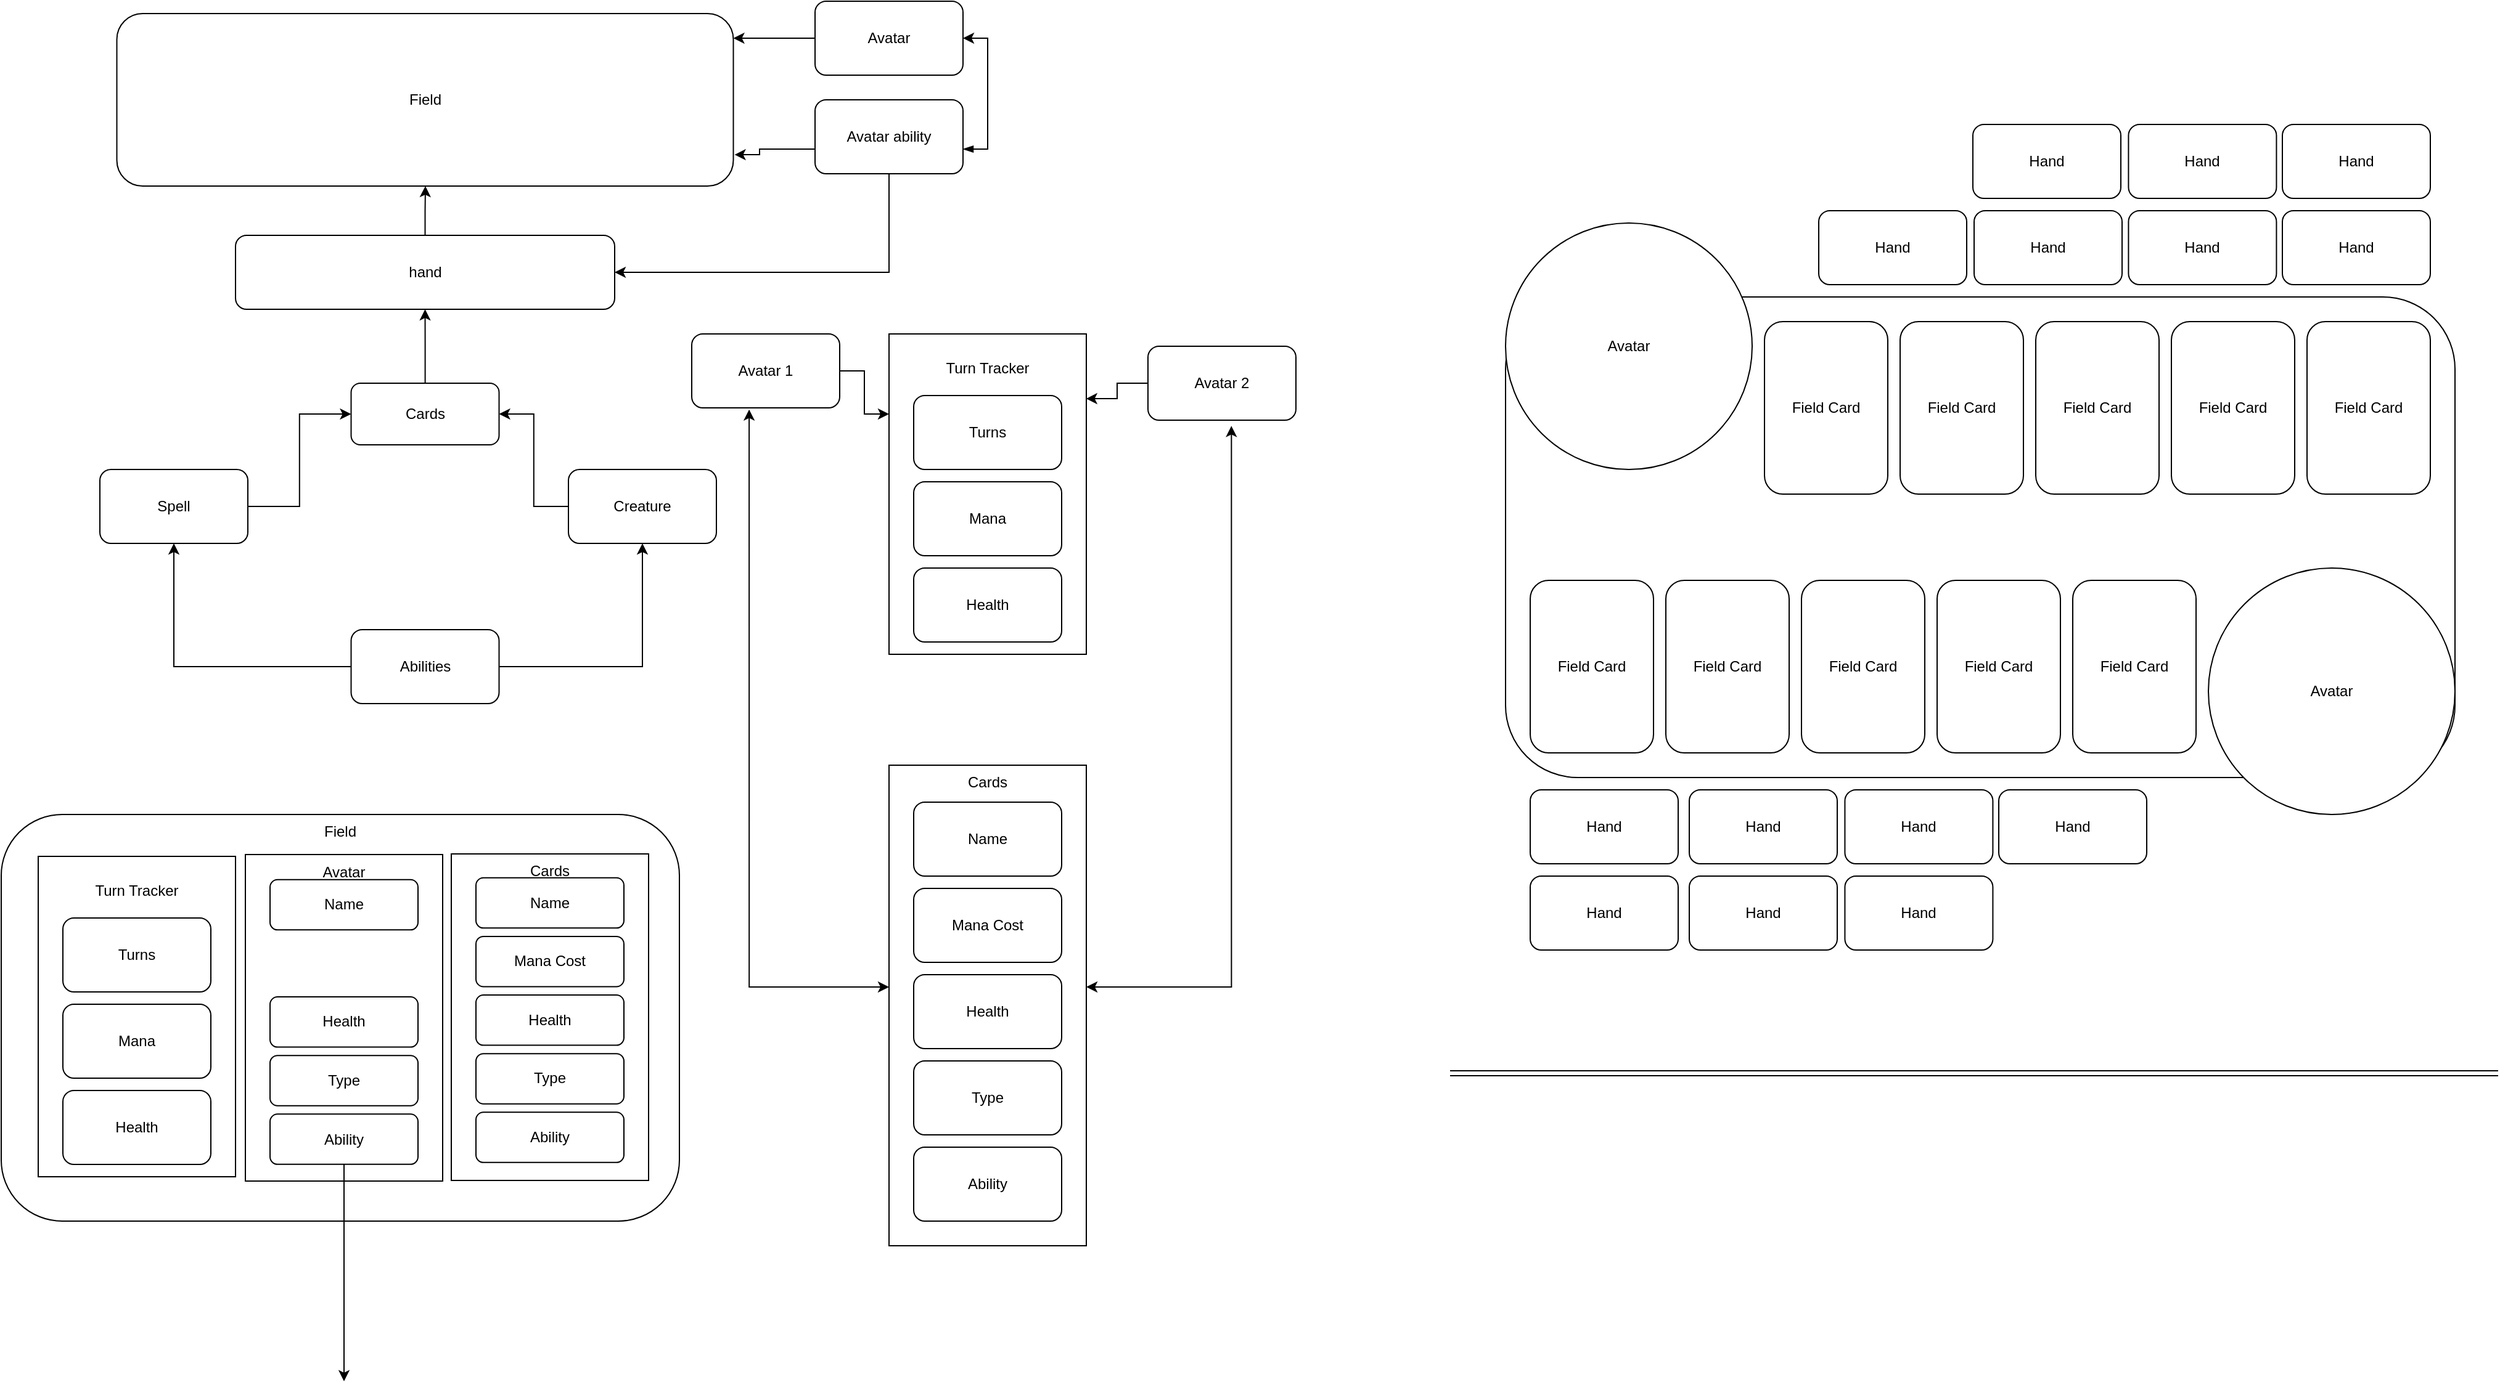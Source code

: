 <mxfile version="21.7.5" type="github">
  <diagram name="Page-1" id="iTtlwP_4X3J7MS5wPbKe">
    <mxGraphModel dx="2771" dy="866" grid="1" gridSize="10" guides="1" tooltips="1" connect="1" arrows="1" fold="1" page="1" pageScale="1" pageWidth="1100" pageHeight="850" math="0" shadow="0">
      <root>
        <mxCell id="0" />
        <mxCell id="1" parent="0" />
        <mxCell id="sZXfLMIMeWAwJoiX7Hip-1" value="Hand" style="rounded=1;whiteSpace=wrap;html=1;" parent="1" vertex="1">
          <mxGeometry x="399" y="370" width="120" height="60" as="geometry" />
        </mxCell>
        <mxCell id="sZXfLMIMeWAwJoiX7Hip-2" value="Hand" style="rounded=1;whiteSpace=wrap;html=1;" parent="1" vertex="1">
          <mxGeometry x="524" y="300" width="120" height="60" as="geometry" />
        </mxCell>
        <mxCell id="sZXfLMIMeWAwJoiX7Hip-3" value="" style="rounded=1;whiteSpace=wrap;html=1;" parent="1" vertex="1">
          <mxGeometry x="145" y="440" width="770" height="390" as="geometry" />
        </mxCell>
        <mxCell id="2heQZ_U1DwWw_88zhL2t-1" value="Avatar" style="ellipse;whiteSpace=wrap;html=1;aspect=fixed;" parent="1" vertex="1">
          <mxGeometry x="145" y="380" width="200" height="200" as="geometry" />
        </mxCell>
        <mxCell id="2heQZ_U1DwWw_88zhL2t-2" value="Hand" style="rounded=1;whiteSpace=wrap;html=1;" parent="1" vertex="1">
          <mxGeometry x="775" y="300" width="120" height="60" as="geometry" />
        </mxCell>
        <mxCell id="2heQZ_U1DwWw_88zhL2t-3" value="Hand" style="rounded=1;whiteSpace=wrap;html=1;" parent="1" vertex="1">
          <mxGeometry x="650.21" y="300" width="120" height="60" as="geometry" />
        </mxCell>
        <mxCell id="2heQZ_U1DwWw_88zhL2t-4" value="Hand" style="rounded=1;whiteSpace=wrap;html=1;" parent="1" vertex="1">
          <mxGeometry x="775" y="370" width="120" height="60" as="geometry" />
        </mxCell>
        <mxCell id="2heQZ_U1DwWw_88zhL2t-5" value="Avatar" style="ellipse;whiteSpace=wrap;html=1;aspect=fixed;" parent="1" vertex="1">
          <mxGeometry x="715" y="660" width="200" height="200" as="geometry" />
        </mxCell>
        <mxCell id="2heQZ_U1DwWw_88zhL2t-7" value="Hand" style="rounded=1;whiteSpace=wrap;html=1;" parent="1" vertex="1">
          <mxGeometry x="294" y="840" width="120" height="60" as="geometry" />
        </mxCell>
        <mxCell id="2heQZ_U1DwWw_88zhL2t-8" value="Hand" style="rounded=1;whiteSpace=wrap;html=1;" parent="1" vertex="1">
          <mxGeometry x="545" y="840" width="120" height="60" as="geometry" />
        </mxCell>
        <mxCell id="2heQZ_U1DwWw_88zhL2t-9" value="Hand" style="rounded=1;whiteSpace=wrap;html=1;" parent="1" vertex="1">
          <mxGeometry x="420.21" y="840" width="120" height="60" as="geometry" />
        </mxCell>
        <mxCell id="2heQZ_U1DwWw_88zhL2t-10" value="Hand" style="rounded=1;whiteSpace=wrap;html=1;" parent="1" vertex="1">
          <mxGeometry x="165" y="910" width="120" height="60" as="geometry" />
        </mxCell>
        <mxCell id="2heQZ_U1DwWw_88zhL2t-11" value="Field Card" style="rounded=1;whiteSpace=wrap;html=1;" parent="1" vertex="1">
          <mxGeometry x="165" y="670" width="100" height="140" as="geometry" />
        </mxCell>
        <mxCell id="2heQZ_U1DwWw_88zhL2t-12" value="Field Card" style="rounded=1;whiteSpace=wrap;html=1;" parent="1" vertex="1">
          <mxGeometry x="275" y="670" width="100" height="140" as="geometry" />
        </mxCell>
        <mxCell id="2heQZ_U1DwWw_88zhL2t-14" value="Field Card" style="rounded=1;whiteSpace=wrap;html=1;" parent="1" vertex="1">
          <mxGeometry x="385" y="670" width="100" height="140" as="geometry" />
        </mxCell>
        <mxCell id="2heQZ_U1DwWw_88zhL2t-15" value="Field Card" style="rounded=1;whiteSpace=wrap;html=1;" parent="1" vertex="1">
          <mxGeometry x="605" y="670" width="100" height="140" as="geometry" />
        </mxCell>
        <mxCell id="2heQZ_U1DwWw_88zhL2t-20" value="Field&lt;br&gt;" style="rounded=1;whiteSpace=wrap;html=1;" parent="1" vertex="1">
          <mxGeometry x="-981.25" y="210" width="500" height="140" as="geometry" />
        </mxCell>
        <mxCell id="2heQZ_U1DwWw_88zhL2t-52" style="edgeStyle=orthogonalEdgeStyle;rounded=0;orthogonalLoop=1;jettySize=auto;html=1;entryX=0;entryY=0.5;entryDx=0;entryDy=0;" parent="1" source="2heQZ_U1DwWw_88zhL2t-21" target="43PMhwvk5TLssQWaSolF-15" edge="1">
          <mxGeometry relative="1" as="geometry">
            <mxPoint x="-835" y="530" as="targetPoint" />
          </mxGeometry>
        </mxCell>
        <mxCell id="2heQZ_U1DwWw_88zhL2t-21" value="Spell" style="rounded=1;whiteSpace=wrap;html=1;" parent="1" vertex="1">
          <mxGeometry x="-995" y="580" width="120" height="60" as="geometry" />
        </mxCell>
        <mxCell id="2heQZ_U1DwWw_88zhL2t-53" style="edgeStyle=orthogonalEdgeStyle;rounded=0;orthogonalLoop=1;jettySize=auto;html=1;entryX=1;entryY=0.5;entryDx=0;entryDy=0;" parent="1" source="2heQZ_U1DwWw_88zhL2t-22" target="43PMhwvk5TLssQWaSolF-15" edge="1">
          <mxGeometry relative="1" as="geometry" />
        </mxCell>
        <mxCell id="2heQZ_U1DwWw_88zhL2t-22" value="Creature" style="rounded=1;whiteSpace=wrap;html=1;" parent="1" vertex="1">
          <mxGeometry x="-615" y="580" width="120" height="60" as="geometry" />
        </mxCell>
        <mxCell id="2heQZ_U1DwWw_88zhL2t-60" style="edgeStyle=orthogonalEdgeStyle;rounded=0;orthogonalLoop=1;jettySize=auto;html=1;" parent="1" source="2heQZ_U1DwWw_88zhL2t-23" target="2heQZ_U1DwWw_88zhL2t-20" edge="1">
          <mxGeometry relative="1" as="geometry">
            <Array as="points">
              <mxPoint x="-330" y="210" />
              <mxPoint x="-330" y="230" />
            </Array>
          </mxGeometry>
        </mxCell>
        <mxCell id="2heQZ_U1DwWw_88zhL2t-23" value="Avatar" style="rounded=1;whiteSpace=wrap;html=1;" parent="1" vertex="1">
          <mxGeometry x="-415" y="200" width="120" height="60" as="geometry" />
        </mxCell>
        <mxCell id="43PMhwvk5TLssQWaSolF-9" style="edgeStyle=orthogonalEdgeStyle;rounded=0;orthogonalLoop=1;jettySize=auto;html=1;entryX=1;entryY=0.5;entryDx=0;entryDy=0;startArrow=blockThin;startFill=1;" parent="1" source="2heQZ_U1DwWw_88zhL2t-28" target="2heQZ_U1DwWw_88zhL2t-23" edge="1">
          <mxGeometry relative="1" as="geometry">
            <Array as="points">
              <mxPoint x="-275" y="320" />
              <mxPoint x="-275" y="230" />
            </Array>
          </mxGeometry>
        </mxCell>
        <mxCell id="5pDPthMTLBcil2FybXzJ-37" style="edgeStyle=orthogonalEdgeStyle;rounded=0;orthogonalLoop=1;jettySize=auto;html=1;entryX=1;entryY=0.5;entryDx=0;entryDy=0;exitX=0.5;exitY=1;exitDx=0;exitDy=0;" edge="1" parent="1" source="2heQZ_U1DwWw_88zhL2t-28" target="2heQZ_U1DwWw_88zhL2t-49">
          <mxGeometry relative="1" as="geometry">
            <mxPoint x="-352.5" y="360" as="sourcePoint" />
            <mxPoint x="-515" y="470" as="targetPoint" />
          </mxGeometry>
        </mxCell>
        <mxCell id="2heQZ_U1DwWw_88zhL2t-28" value="Avatar ability" style="rounded=1;whiteSpace=wrap;html=1;" parent="1" vertex="1">
          <mxGeometry x="-415" y="280" width="120" height="60" as="geometry" />
        </mxCell>
        <mxCell id="2heQZ_U1DwWw_88zhL2t-41" value="Hand" style="rounded=1;whiteSpace=wrap;html=1;" parent="1" vertex="1">
          <mxGeometry x="165" y="840" width="120" height="60" as="geometry" />
        </mxCell>
        <mxCell id="2heQZ_U1DwWw_88zhL2t-47" value="Hand" style="rounded=1;whiteSpace=wrap;html=1;" parent="1" vertex="1">
          <mxGeometry x="294" y="910" width="120" height="60" as="geometry" />
        </mxCell>
        <mxCell id="2heQZ_U1DwWw_88zhL2t-48" value="Hand" style="rounded=1;whiteSpace=wrap;html=1;" parent="1" vertex="1">
          <mxGeometry x="420.21" y="910" width="120" height="60" as="geometry" />
        </mxCell>
        <mxCell id="2heQZ_U1DwWw_88zhL2t-54" style="edgeStyle=orthogonalEdgeStyle;rounded=0;orthogonalLoop=1;jettySize=auto;html=1;" parent="1" source="2heQZ_U1DwWw_88zhL2t-49" edge="1">
          <mxGeometry relative="1" as="geometry">
            <mxPoint x="-731" y="350" as="targetPoint" />
          </mxGeometry>
        </mxCell>
        <mxCell id="2heQZ_U1DwWw_88zhL2t-49" value="hand" style="rounded=1;whiteSpace=wrap;html=1;" parent="1" vertex="1">
          <mxGeometry x="-885" y="390" width="307.5" height="60" as="geometry" />
        </mxCell>
        <mxCell id="2heQZ_U1DwWw_88zhL2t-55" style="edgeStyle=orthogonalEdgeStyle;rounded=0;orthogonalLoop=1;jettySize=auto;html=1;exitX=0;exitY=0.5;exitDx=0;exitDy=0;entryX=1.002;entryY=0.818;entryDx=0;entryDy=0;entryPerimeter=0;" parent="1" source="2heQZ_U1DwWw_88zhL2t-28" edge="1" target="2heQZ_U1DwWw_88zhL2t-20">
          <mxGeometry relative="1" as="geometry">
            <mxPoint x="-325" y="312.5" as="sourcePoint" />
            <Array as="points">
              <mxPoint x="-415" y="320" />
              <mxPoint x="-460" y="320" />
              <mxPoint x="-460" y="325" />
            </Array>
            <mxPoint x="-455" y="320" as="targetPoint" />
          </mxGeometry>
        </mxCell>
        <mxCell id="2heQZ_U1DwWw_88zhL2t-56" value="" style="shape=link;html=1;rounded=0;" parent="1" edge="1">
          <mxGeometry width="100" relative="1" as="geometry">
            <mxPoint x="100" y="1070" as="sourcePoint" />
            <mxPoint x="950" y="1070" as="targetPoint" />
          </mxGeometry>
        </mxCell>
        <mxCell id="43PMhwvk5TLssQWaSolF-1" value="Hand" style="rounded=1;whiteSpace=wrap;html=1;" parent="1" vertex="1">
          <mxGeometry x="650.21" y="370" width="120" height="60" as="geometry" />
        </mxCell>
        <mxCell id="43PMhwvk5TLssQWaSolF-2" value="Hand" style="rounded=1;whiteSpace=wrap;html=1;" parent="1" vertex="1">
          <mxGeometry x="525" y="370" width="120" height="60" as="geometry" />
        </mxCell>
        <mxCell id="43PMhwvk5TLssQWaSolF-3" value="Field Card" style="rounded=1;whiteSpace=wrap;html=1;" parent="1" vertex="1">
          <mxGeometry x="495" y="670" width="100" height="140" as="geometry" />
        </mxCell>
        <mxCell id="43PMhwvk5TLssQWaSolF-4" value="Field Card" style="rounded=1;whiteSpace=wrap;html=1;" parent="1" vertex="1">
          <mxGeometry x="355" y="460" width="100" height="140" as="geometry" />
        </mxCell>
        <mxCell id="43PMhwvk5TLssQWaSolF-5" value="Field Card" style="rounded=1;whiteSpace=wrap;html=1;" parent="1" vertex="1">
          <mxGeometry x="465.0" y="460" width="100" height="140" as="geometry" />
        </mxCell>
        <mxCell id="43PMhwvk5TLssQWaSolF-6" value="Field Card" style="rounded=1;whiteSpace=wrap;html=1;" parent="1" vertex="1">
          <mxGeometry x="575" y="460" width="100" height="140" as="geometry" />
        </mxCell>
        <mxCell id="43PMhwvk5TLssQWaSolF-7" value="Field Card" style="rounded=1;whiteSpace=wrap;html=1;" parent="1" vertex="1">
          <mxGeometry x="795" y="460" width="100" height="140" as="geometry" />
        </mxCell>
        <mxCell id="43PMhwvk5TLssQWaSolF-8" value="Field Card" style="rounded=1;whiteSpace=wrap;html=1;" parent="1" vertex="1">
          <mxGeometry x="685" y="460" width="100" height="140" as="geometry" />
        </mxCell>
        <mxCell id="hoMM_d15q7qSX8gai7jQ-4" style="edgeStyle=orthogonalEdgeStyle;rounded=0;orthogonalLoop=1;jettySize=auto;html=1;" parent="1" source="43PMhwvk5TLssQWaSolF-14" target="2heQZ_U1DwWw_88zhL2t-22" edge="1">
          <mxGeometry relative="1" as="geometry" />
        </mxCell>
        <mxCell id="hoMM_d15q7qSX8gai7jQ-5" style="edgeStyle=orthogonalEdgeStyle;rounded=0;orthogonalLoop=1;jettySize=auto;html=1;" parent="1" source="43PMhwvk5TLssQWaSolF-14" target="2heQZ_U1DwWw_88zhL2t-21" edge="1">
          <mxGeometry relative="1" as="geometry" />
        </mxCell>
        <mxCell id="43PMhwvk5TLssQWaSolF-14" value="Abilities" style="rounded=1;whiteSpace=wrap;html=1;" parent="1" vertex="1">
          <mxGeometry x="-791.25" y="710" width="120" height="60" as="geometry" />
        </mxCell>
        <mxCell id="hoMM_d15q7qSX8gai7jQ-2" style="edgeStyle=orthogonalEdgeStyle;rounded=0;orthogonalLoop=1;jettySize=auto;html=1;" parent="1" source="43PMhwvk5TLssQWaSolF-15" target="2heQZ_U1DwWw_88zhL2t-49" edge="1">
          <mxGeometry relative="1" as="geometry" />
        </mxCell>
        <mxCell id="43PMhwvk5TLssQWaSolF-15" value="Cards" style="rounded=1;whiteSpace=wrap;html=1;" parent="1" vertex="1">
          <mxGeometry x="-791.25" y="510" width="120" height="50" as="geometry" />
        </mxCell>
        <mxCell id="43PMhwvk5TLssQWaSolF-33" style="edgeStyle=orthogonalEdgeStyle;rounded=0;orthogonalLoop=1;jettySize=auto;html=1;entryX=0;entryY=0.25;entryDx=0;entryDy=0;" parent="1" source="43PMhwvk5TLssQWaSolF-31" target="43PMhwvk5TLssQWaSolF-23" edge="1">
          <mxGeometry relative="1" as="geometry" />
        </mxCell>
        <mxCell id="43PMhwvk5TLssQWaSolF-31" value="Avatar 1" style="rounded=1;whiteSpace=wrap;html=1;" parent="1" vertex="1">
          <mxGeometry x="-515" y="470" width="120" height="60" as="geometry" />
        </mxCell>
        <mxCell id="43PMhwvk5TLssQWaSolF-34" style="edgeStyle=orthogonalEdgeStyle;rounded=0;orthogonalLoop=1;jettySize=auto;html=1;entryX=0.999;entryY=0.202;entryDx=0;entryDy=0;entryPerimeter=0;" parent="1" source="43PMhwvk5TLssQWaSolF-32" target="43PMhwvk5TLssQWaSolF-23" edge="1">
          <mxGeometry relative="1" as="geometry" />
        </mxCell>
        <mxCell id="43PMhwvk5TLssQWaSolF-32" value="Avatar 2" style="rounded=1;whiteSpace=wrap;html=1;" parent="1" vertex="1">
          <mxGeometry x="-145" y="480" width="120" height="60" as="geometry" />
        </mxCell>
        <mxCell id="43PMhwvk5TLssQWaSolF-39" style="edgeStyle=orthogonalEdgeStyle;rounded=0;orthogonalLoop=1;jettySize=auto;html=1;entryX=0.388;entryY=1.022;entryDx=0;entryDy=0;entryPerimeter=0;startArrow=classic;startFill=1;" parent="1" source="43PMhwvk5TLssQWaSolF-38" target="43PMhwvk5TLssQWaSolF-31" edge="1">
          <mxGeometry relative="1" as="geometry">
            <Array as="points">
              <mxPoint x="-468" y="1000" />
            </Array>
          </mxGeometry>
        </mxCell>
        <mxCell id="43PMhwvk5TLssQWaSolF-40" style="edgeStyle=orthogonalEdgeStyle;rounded=0;orthogonalLoop=1;jettySize=auto;html=1;entryX=0.564;entryY=1.078;entryDx=0;entryDy=0;entryPerimeter=0;startArrow=classic;startFill=1;" parent="1" source="43PMhwvk5TLssQWaSolF-38" target="43PMhwvk5TLssQWaSolF-32" edge="1">
          <mxGeometry relative="1" as="geometry">
            <Array as="points">
              <mxPoint x="-77" y="1000" />
            </Array>
          </mxGeometry>
        </mxCell>
        <mxCell id="43PMhwvk5TLssQWaSolF-46" value="" style="group" parent="1" vertex="1" connectable="0">
          <mxGeometry x="-355" y="820" width="160" height="390" as="geometry" />
        </mxCell>
        <mxCell id="43PMhwvk5TLssQWaSolF-38" value="Cards" style="rounded=0;whiteSpace=wrap;html=1;align=center;horizontal=1;verticalAlign=top;" parent="43PMhwvk5TLssQWaSolF-46" vertex="1">
          <mxGeometry width="160" height="390" as="geometry" />
        </mxCell>
        <mxCell id="43PMhwvk5TLssQWaSolF-41" value="Name" style="rounded=1;whiteSpace=wrap;html=1;" parent="43PMhwvk5TLssQWaSolF-46" vertex="1">
          <mxGeometry x="20" y="30" width="120" height="60" as="geometry" />
        </mxCell>
        <mxCell id="43PMhwvk5TLssQWaSolF-42" value="Mana Cost" style="rounded=1;whiteSpace=wrap;html=1;" parent="43PMhwvk5TLssQWaSolF-46" vertex="1">
          <mxGeometry x="20" y="100" width="120" height="60" as="geometry" />
        </mxCell>
        <mxCell id="43PMhwvk5TLssQWaSolF-43" value="Health" style="rounded=1;whiteSpace=wrap;html=1;" parent="43PMhwvk5TLssQWaSolF-46" vertex="1">
          <mxGeometry x="20" y="170" width="120" height="60" as="geometry" />
        </mxCell>
        <mxCell id="43PMhwvk5TLssQWaSolF-44" value="Type" style="rounded=1;whiteSpace=wrap;html=1;" parent="43PMhwvk5TLssQWaSolF-46" vertex="1">
          <mxGeometry x="20" y="240" width="120" height="60" as="geometry" />
        </mxCell>
        <mxCell id="43PMhwvk5TLssQWaSolF-45" value="Ability" style="rounded=1;whiteSpace=wrap;html=1;" parent="43PMhwvk5TLssQWaSolF-46" vertex="1">
          <mxGeometry x="20" y="310" width="120" height="60" as="geometry" />
        </mxCell>
        <mxCell id="5pDPthMTLBcil2FybXzJ-2" value="Field" style="rounded=1;whiteSpace=wrap;html=1;align=center;verticalAlign=top;" vertex="1" parent="1">
          <mxGeometry x="-1075" y="860" width="550" height="330" as="geometry" />
        </mxCell>
        <mxCell id="5pDPthMTLBcil2FybXzJ-5" value="" style="group" vertex="1" connectable="0" parent="1">
          <mxGeometry x="-877" y="892.5" width="160" height="265" as="geometry" />
        </mxCell>
        <mxCell id="5pDPthMTLBcil2FybXzJ-6" value="Avatar" style="rounded=0;whiteSpace=wrap;html=1;align=center;horizontal=1;verticalAlign=top;" vertex="1" parent="5pDPthMTLBcil2FybXzJ-5">
          <mxGeometry width="160" height="265" as="geometry" />
        </mxCell>
        <mxCell id="5pDPthMTLBcil2FybXzJ-7" value="Name" style="rounded=1;whiteSpace=wrap;html=1;" vertex="1" parent="5pDPthMTLBcil2FybXzJ-5">
          <mxGeometry x="20" y="20.385" width="120" height="40.769" as="geometry" />
        </mxCell>
        <mxCell id="5pDPthMTLBcil2FybXzJ-9" value="Health" style="rounded=1;whiteSpace=wrap;html=1;" vertex="1" parent="5pDPthMTLBcil2FybXzJ-5">
          <mxGeometry x="20" y="115.513" width="120" height="40.769" as="geometry" />
        </mxCell>
        <mxCell id="5pDPthMTLBcil2FybXzJ-10" value="Type" style="rounded=1;whiteSpace=wrap;html=1;" vertex="1" parent="5pDPthMTLBcil2FybXzJ-5">
          <mxGeometry x="20" y="163.077" width="120" height="40.769" as="geometry" />
        </mxCell>
        <mxCell id="5pDPthMTLBcil2FybXzJ-35" style="edgeStyle=orthogonalEdgeStyle;rounded=0;orthogonalLoop=1;jettySize=auto;html=1;" edge="1" parent="5pDPthMTLBcil2FybXzJ-5" source="5pDPthMTLBcil2FybXzJ-11">
          <mxGeometry relative="1" as="geometry">
            <mxPoint x="80" y="427.5" as="targetPoint" />
          </mxGeometry>
        </mxCell>
        <mxCell id="5pDPthMTLBcil2FybXzJ-11" value="Ability" style="rounded=1;whiteSpace=wrap;html=1;" vertex="1" parent="5pDPthMTLBcil2FybXzJ-5">
          <mxGeometry x="20" y="210.641" width="120" height="40.769" as="geometry" />
        </mxCell>
        <mxCell id="5pDPthMTLBcil2FybXzJ-13" value="" style="group" vertex="1" connectable="0" parent="1">
          <mxGeometry x="-710" y="891" width="160" height="265" as="geometry" />
        </mxCell>
        <mxCell id="5pDPthMTLBcil2FybXzJ-14" value="Cards" style="rounded=0;whiteSpace=wrap;html=1;align=center;horizontal=1;verticalAlign=top;" vertex="1" parent="5pDPthMTLBcil2FybXzJ-13">
          <mxGeometry y="1" width="160" height="265" as="geometry" />
        </mxCell>
        <mxCell id="5pDPthMTLBcil2FybXzJ-15" value="Name" style="rounded=1;whiteSpace=wrap;html=1;" vertex="1" parent="5pDPthMTLBcil2FybXzJ-13">
          <mxGeometry x="20" y="20.385" width="120" height="40.769" as="geometry" />
        </mxCell>
        <mxCell id="5pDPthMTLBcil2FybXzJ-16" value="Mana Cost" style="rounded=1;whiteSpace=wrap;html=1;" vertex="1" parent="5pDPthMTLBcil2FybXzJ-13">
          <mxGeometry x="20" y="67.949" width="120" height="40.769" as="geometry" />
        </mxCell>
        <mxCell id="5pDPthMTLBcil2FybXzJ-17" value="Health" style="rounded=1;whiteSpace=wrap;html=1;" vertex="1" parent="5pDPthMTLBcil2FybXzJ-13">
          <mxGeometry x="20" y="115.513" width="120" height="40.769" as="geometry" />
        </mxCell>
        <mxCell id="5pDPthMTLBcil2FybXzJ-18" value="Type" style="rounded=1;whiteSpace=wrap;html=1;" vertex="1" parent="5pDPthMTLBcil2FybXzJ-13">
          <mxGeometry x="20" y="163.077" width="120" height="40.769" as="geometry" />
        </mxCell>
        <mxCell id="5pDPthMTLBcil2FybXzJ-19" value="Ability" style="rounded=1;whiteSpace=wrap;html=1;" vertex="1" parent="5pDPthMTLBcil2FybXzJ-13">
          <mxGeometry x="20" y="210.641" width="120" height="40.769" as="geometry" />
        </mxCell>
        <mxCell id="5pDPthMTLBcil2FybXzJ-29" value="" style="group" vertex="1" connectable="0" parent="1">
          <mxGeometry x="-355" y="470" width="160" height="260" as="geometry" />
        </mxCell>
        <mxCell id="43PMhwvk5TLssQWaSolF-23" value="&lt;br&gt;Turn Tracker" style="rounded=0;whiteSpace=wrap;html=1;align=center;horizontal=1;verticalAlign=top;" parent="5pDPthMTLBcil2FybXzJ-29" vertex="1">
          <mxGeometry width="160" height="260" as="geometry" />
        </mxCell>
        <mxCell id="43PMhwvk5TLssQWaSolF-11" value="Turns" style="rounded=1;whiteSpace=wrap;html=1;" parent="5pDPthMTLBcil2FybXzJ-29" vertex="1">
          <mxGeometry x="20" y="50" width="120" height="60" as="geometry" />
        </mxCell>
        <mxCell id="43PMhwvk5TLssQWaSolF-12" value="Mana" style="rounded=1;whiteSpace=wrap;html=1;" parent="5pDPthMTLBcil2FybXzJ-29" vertex="1">
          <mxGeometry x="20" y="120" width="120" height="60" as="geometry" />
        </mxCell>
        <mxCell id="43PMhwvk5TLssQWaSolF-13" value="Health" style="rounded=1;whiteSpace=wrap;html=1;" parent="5pDPthMTLBcil2FybXzJ-29" vertex="1">
          <mxGeometry x="20" y="190" width="120" height="60" as="geometry" />
        </mxCell>
        <mxCell id="5pDPthMTLBcil2FybXzJ-30" value="" style="group" vertex="1" connectable="0" parent="1">
          <mxGeometry x="-1045" y="894" width="160" height="260" as="geometry" />
        </mxCell>
        <mxCell id="5pDPthMTLBcil2FybXzJ-31" value="&lt;br&gt;Turn Tracker" style="rounded=0;whiteSpace=wrap;html=1;align=center;horizontal=1;verticalAlign=top;" vertex="1" parent="5pDPthMTLBcil2FybXzJ-30">
          <mxGeometry width="160" height="260" as="geometry" />
        </mxCell>
        <mxCell id="5pDPthMTLBcil2FybXzJ-32" value="Turns" style="rounded=1;whiteSpace=wrap;html=1;" vertex="1" parent="5pDPthMTLBcil2FybXzJ-30">
          <mxGeometry x="20" y="50" width="120" height="60" as="geometry" />
        </mxCell>
        <mxCell id="5pDPthMTLBcil2FybXzJ-33" value="Mana" style="rounded=1;whiteSpace=wrap;html=1;" vertex="1" parent="5pDPthMTLBcil2FybXzJ-30">
          <mxGeometry x="20" y="120" width="120" height="60" as="geometry" />
        </mxCell>
        <mxCell id="5pDPthMTLBcil2FybXzJ-34" value="Health" style="rounded=1;whiteSpace=wrap;html=1;" vertex="1" parent="5pDPthMTLBcil2FybXzJ-30">
          <mxGeometry x="20" y="190" width="120" height="60" as="geometry" />
        </mxCell>
      </root>
    </mxGraphModel>
  </diagram>
</mxfile>
